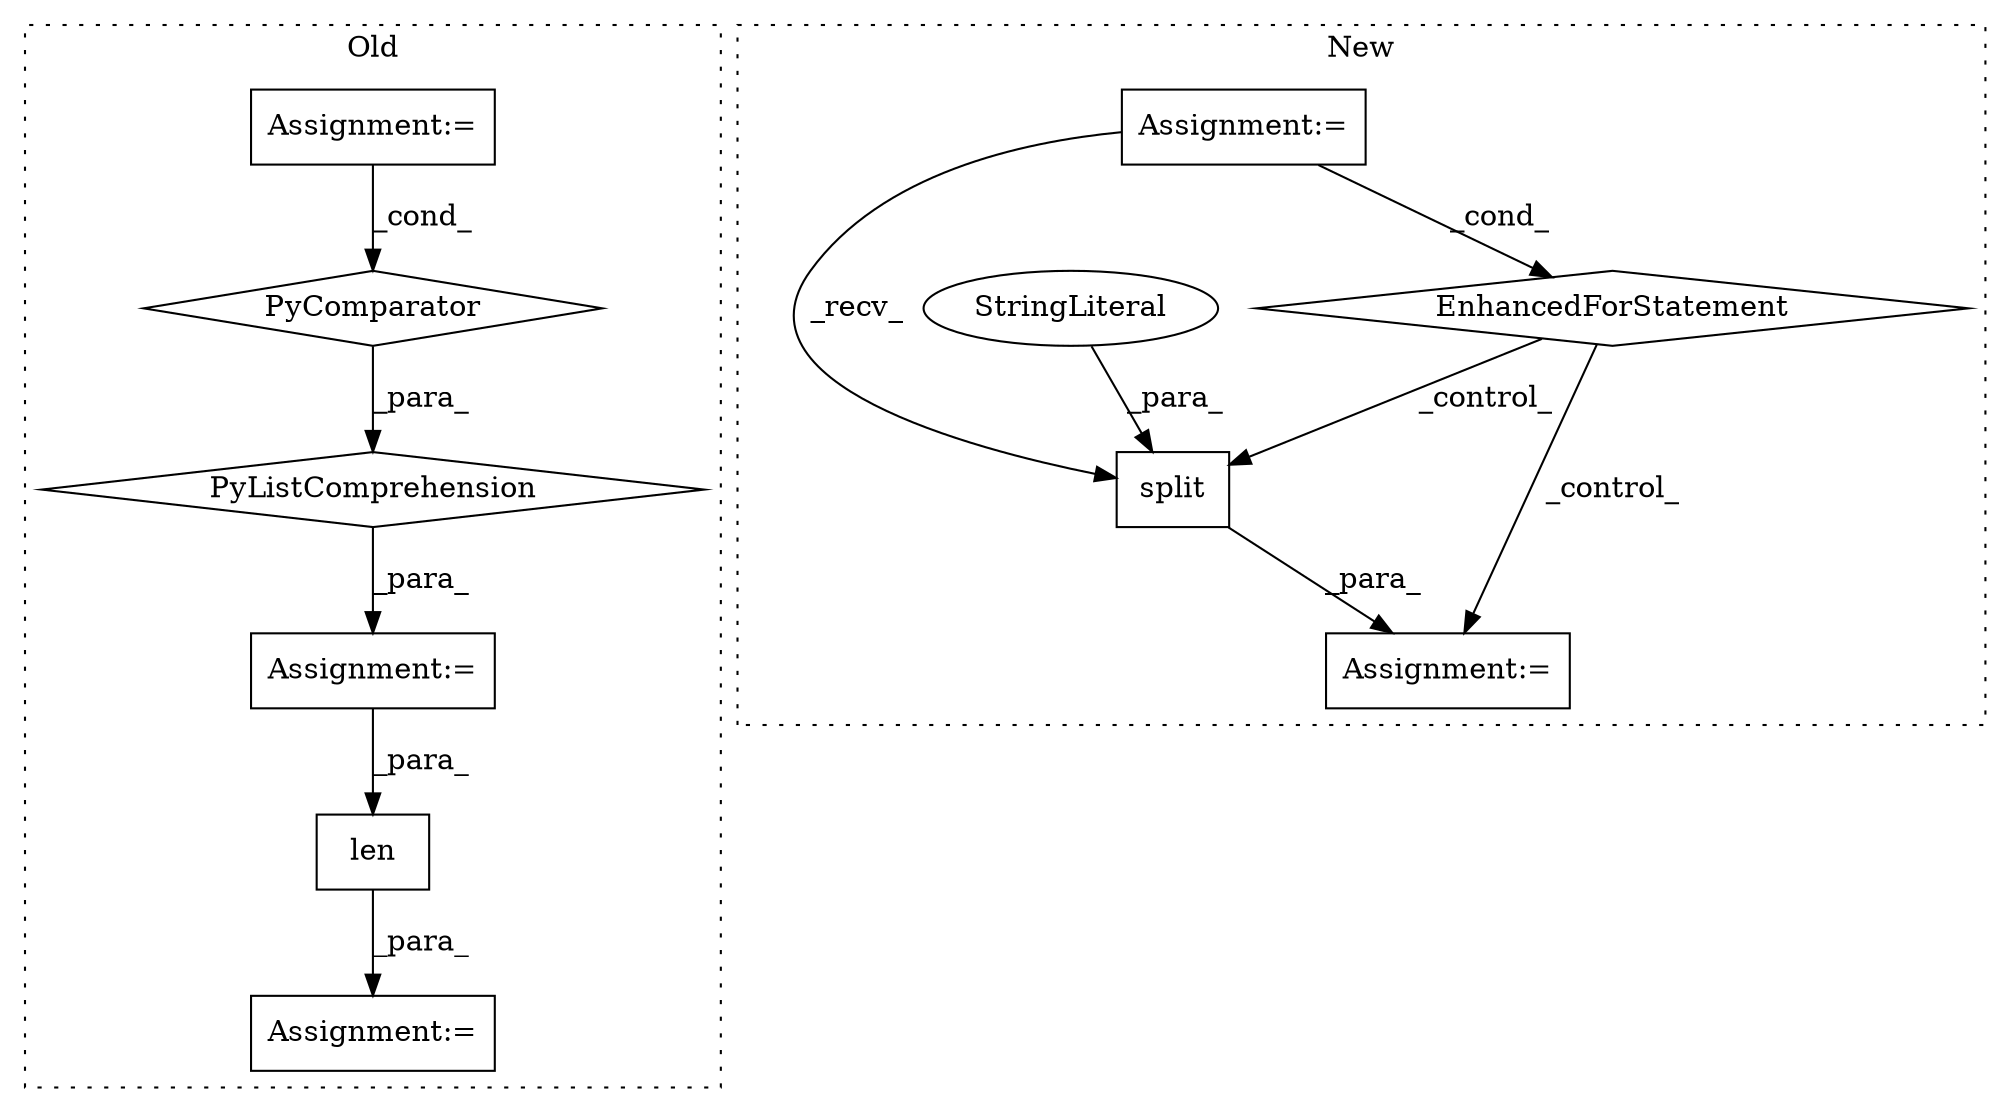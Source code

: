 digraph G {
subgraph cluster0 {
1 [label="PyListComprehension" a="109" s="5297" l="149" shape="diamond"];
3 [label="Assignment:=" a="7" s="5385" l="53" shape="box"];
4 [label="PyComparator" a="113" s="5385" l="53" shape="diamond"];
6 [label="Assignment:=" a="7" s="5453" l="1" shape="box"];
10 [label="len" a="32" s="5481,5490" l="4,1" shape="box"];
11 [label="Assignment:=" a="7" s="5285" l="12" shape="box"];
label = "Old";
style="dotted";
}
subgraph cluster1 {
2 [label="split" a="32" s="5419,5429" l="6,1" shape="box"];
5 [label="Assignment:=" a="7" s="5393" l="1" shape="box"];
7 [label="StringLiteral" a="45" s="5425" l="4" shape="ellipse"];
8 [label="EnhancedForStatement" a="70" s="5275,5379" l="68,2" shape="diamond"];
9 [label="Assignment:=" a="7" s="5275,5379" l="68,2" shape="box"];
label = "New";
style="dotted";
}
1 -> 11 [label="_para_"];
2 -> 5 [label="_para_"];
3 -> 4 [label="_cond_"];
4 -> 1 [label="_para_"];
7 -> 2 [label="_para_"];
8 -> 2 [label="_control_"];
8 -> 5 [label="_control_"];
9 -> 2 [label="_recv_"];
9 -> 8 [label="_cond_"];
10 -> 6 [label="_para_"];
11 -> 10 [label="_para_"];
}